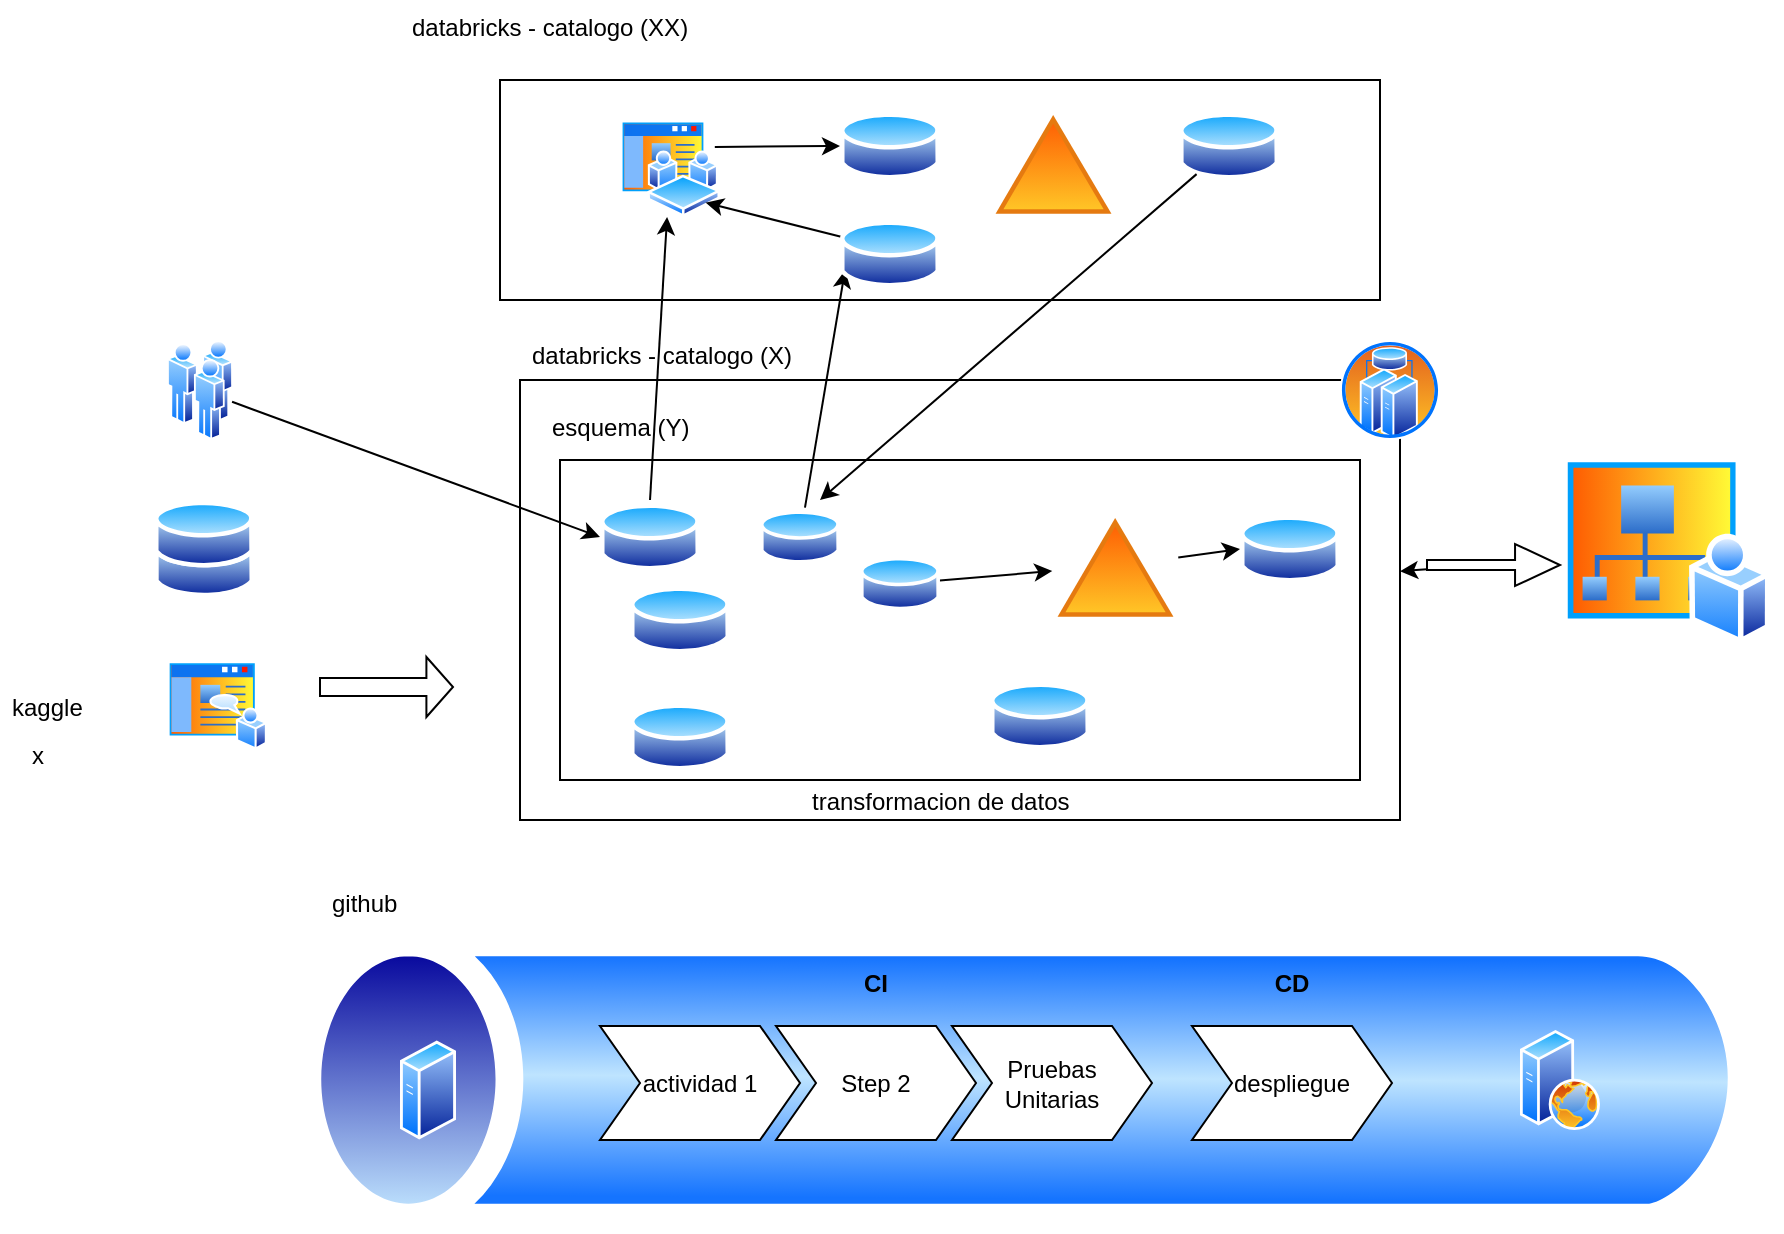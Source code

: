 <mxfile>
    <diagram id="m__nCDtYovAhVAAf8mj8" name="Page-1">
        <mxGraphModel dx="1936" dy="1652" grid="1" gridSize="10" guides="1" tooltips="1" connect="1" arrows="1" fold="1" page="1" pageScale="1" pageWidth="850" pageHeight="1100" math="0" shadow="0">
            <root>
                <mxCell id="0"/>
                <mxCell id="1" parent="0"/>
                <UserObject label="" treeRoot="1" id="48">
                    <mxCell style="whiteSpace=wrap;html=1;align=center;treeFolding=1;treeMoving=1;newEdgeStyle={&quot;edgeStyle&quot;:&quot;elbowEdgeStyle&quot;,&quot;startArrow&quot;:&quot;none&quot;,&quot;endArrow&quot;:&quot;none&quot;};" vertex="1" parent="1">
                        <mxGeometry x="230" y="-10" width="440" height="110" as="geometry"/>
                    </mxCell>
                </UserObject>
                <mxCell id="31" value="" style="image;aspect=fixed;perimeter=ellipsePerimeter;html=1;align=center;shadow=0;dashed=0;spacingTop=3;image=img/lib/active_directory/tunnel.svg;" parent="1" vertex="1">
                    <mxGeometry x="113.5" y="414.25" width="757.5" height="151.5" as="geometry"/>
                </mxCell>
                <UserObject label="" treeRoot="1" id="2">
                    <mxCell style="whiteSpace=wrap;html=1;align=center;treeFolding=1;treeMoving=1;newEdgeStyle={&quot;edgeStyle&quot;:&quot;elbowEdgeStyle&quot;,&quot;startArrow&quot;:&quot;none&quot;,&quot;endArrow&quot;:&quot;none&quot;};" parent="1" vertex="1">
                        <mxGeometry x="240" y="140" width="440" height="220" as="geometry"/>
                    </mxCell>
                </UserObject>
                <mxCell id="3" value="databricks - catalogo (X)" style="text;strokeColor=none;fillColor=none;align=left;verticalAlign=top;spacingLeft=4;spacingRight=4;overflow=hidden;rotatable=0;points=[[0,0.5],[1,0.5]];portConstraint=eastwest;whiteSpace=wrap;html=1;" parent="1" vertex="1">
                    <mxGeometry x="240" y="114" width="160" height="26" as="geometry"/>
                </mxCell>
                <mxCell id="4" value="esquema (Y)" style="text;strokeColor=none;fillColor=none;align=left;verticalAlign=top;spacingLeft=4;spacingRight=4;overflow=hidden;rotatable=0;points=[[0,0.5],[1,0.5]];portConstraint=eastwest;whiteSpace=wrap;html=1;" parent="1" vertex="1">
                    <mxGeometry x="250" y="150" width="160" height="26" as="geometry"/>
                </mxCell>
                <UserObject label="" treeRoot="1" id="5">
                    <mxCell style="whiteSpace=wrap;html=1;align=center;treeFolding=1;treeMoving=1;newEdgeStyle={&quot;edgeStyle&quot;:&quot;elbowEdgeStyle&quot;,&quot;startArrow&quot;:&quot;none&quot;,&quot;endArrow&quot;:&quot;none&quot;};" parent="1" vertex="1">
                        <mxGeometry x="260" y="180" width="400" height="160" as="geometry"/>
                    </mxCell>
                </UserObject>
                <mxCell id="7" value="github" style="text;strokeColor=none;fillColor=none;align=left;verticalAlign=top;spacingLeft=4;spacingRight=4;overflow=hidden;rotatable=0;points=[[0,0.5],[1,0.5]];portConstraint=eastwest;whiteSpace=wrap;html=1;" parent="1" vertex="1">
                    <mxGeometry x="140" y="388.25" width="50" height="26" as="geometry"/>
                </mxCell>
                <mxCell id="8" value="CI" style="swimlane;childLayout=stackLayout;horizontal=1;fillColor=none;horizontalStack=1;resizeParent=1;resizeParentMax=0;resizeLast=0;collapsible=0;strokeColor=none;stackBorder=10;stackSpacing=-12;resizable=1;align=center;points=[];whiteSpace=wrap;html=1;" parent="1" vertex="1">
                    <mxGeometry x="270" y="430" width="296" height="100" as="geometry"/>
                </mxCell>
                <mxCell id="9" value="actividad 1" style="shape=step;perimeter=stepPerimeter;fixedSize=1;points=[];whiteSpace=wrap;html=1;" parent="8" vertex="1">
                    <mxGeometry x="10" y="33" width="100" height="57" as="geometry"/>
                </mxCell>
                <mxCell id="10" value="Step 2" style="shape=step;perimeter=stepPerimeter;fixedSize=1;points=[];whiteSpace=wrap;html=1;" parent="8" vertex="1">
                    <mxGeometry x="98" y="33" width="100" height="57" as="geometry"/>
                </mxCell>
                <mxCell id="11" value="Pruebas &lt;br&gt;Unitarias" style="shape=step;perimeter=stepPerimeter;fixedSize=1;points=[];whiteSpace=wrap;html=1;" parent="8" vertex="1">
                    <mxGeometry x="186" y="33" width="100" height="57" as="geometry"/>
                </mxCell>
                <mxCell id="12" value="CD" style="swimlane;childLayout=stackLayout;horizontal=1;fillColor=none;horizontalStack=1;resizeParent=1;resizeParentMax=0;resizeLast=0;collapsible=0;strokeColor=none;stackBorder=10;stackSpacing=-12;resizable=1;align=center;points=[];whiteSpace=wrap;html=1;" parent="1" vertex="1">
                    <mxGeometry x="566" y="430" width="120" height="100" as="geometry"/>
                </mxCell>
                <mxCell id="14" value="despliegue" style="shape=step;perimeter=stepPerimeter;fixedSize=1;points=[];whiteSpace=wrap;html=1;" parent="12" vertex="1">
                    <mxGeometry x="10" y="33" width="100" height="57" as="geometry"/>
                </mxCell>
                <mxCell id="16" value="" style="image;aspect=fixed;perimeter=ellipsePerimeter;html=1;align=center;shadow=0;dashed=0;spacingTop=3;image=img/lib/active_directory/generic_server.svg;" parent="1" vertex="1">
                    <mxGeometry x="180" y="470" width="28.0" height="50" as="geometry"/>
                </mxCell>
                <mxCell id="17" value="" style="image;aspect=fixed;perimeter=ellipsePerimeter;html=1;align=center;shadow=0;dashed=0;spacingTop=3;image=img/lib/active_directory/web_server.svg;" parent="1" vertex="1">
                    <mxGeometry x="740" y="465" width="40" height="50" as="geometry"/>
                </mxCell>
                <mxCell id="19" value="" style="image;aspect=fixed;perimeter=ellipsePerimeter;html=1;align=center;shadow=0;dashed=0;spacingTop=3;image=img/lib/active_directory/cluster_server.svg;" parent="1" vertex="1">
                    <mxGeometry x="650" y="120" width="50" height="50" as="geometry"/>
                </mxCell>
                <mxCell id="20" value="" style="image;aspect=fixed;perimeter=ellipsePerimeter;html=1;align=center;shadow=0;dashed=0;spacingTop=3;image=img/lib/active_directory/databases.svg;" parent="1" vertex="1">
                    <mxGeometry x="57" y="200" width="50" height="49" as="geometry"/>
                </mxCell>
                <mxCell id="21" value="" style="image;aspect=fixed;perimeter=ellipsePerimeter;html=1;align=center;shadow=0;dashed=0;spacingTop=3;image=img/lib/active_directory/home_page.svg;" parent="1" vertex="1">
                    <mxGeometry x="63.5" y="280" width="50" height="45" as="geometry"/>
                </mxCell>
                <mxCell id="22" value="kaggle" style="text;strokeColor=none;fillColor=none;align=left;verticalAlign=top;spacingLeft=4;spacingRight=4;overflow=hidden;rotatable=0;points=[[0,0.5],[1,0.5]];portConstraint=eastwest;whiteSpace=wrap;html=1;" parent="1" vertex="1">
                    <mxGeometry x="-20" y="289.5" width="50" height="26" as="geometry"/>
                </mxCell>
                <mxCell id="23" value="x" style="text;strokeColor=none;fillColor=none;align=left;verticalAlign=top;spacingLeft=4;spacingRight=4;overflow=hidden;rotatable=0;points=[[0,0.5],[1,0.5]];portConstraint=eastwest;whiteSpace=wrap;html=1;" parent="1" vertex="1">
                    <mxGeometry x="-10" y="314" width="50" height="26" as="geometry"/>
                </mxCell>
                <mxCell id="47" style="edgeStyle=none;html=1;exitX=0.5;exitY=0;exitDx=0;exitDy=0;" edge="1" parent="1" source="24" target="45">
                    <mxGeometry relative="1" as="geometry"/>
                </mxCell>
                <mxCell id="24" value="" style="image;aspect=fixed;perimeter=ellipsePerimeter;html=1;align=center;shadow=0;dashed=0;spacingTop=3;image=img/lib/active_directory/database.svg;" parent="1" vertex="1">
                    <mxGeometry x="280" y="200" width="50" height="37" as="geometry"/>
                </mxCell>
                <mxCell id="25" value="" style="image;aspect=fixed;perimeter=ellipsePerimeter;html=1;align=center;shadow=0;dashed=0;spacingTop=3;image=img/lib/active_directory/database.svg;" parent="1" vertex="1">
                    <mxGeometry x="295" y="241.5" width="50" height="37" as="geometry"/>
                </mxCell>
                <mxCell id="26" value="" style="image;aspect=fixed;perimeter=ellipsePerimeter;html=1;align=center;shadow=0;dashed=0;spacingTop=3;image=img/lib/active_directory/database.svg;" parent="1" vertex="1">
                    <mxGeometry x="295" y="300" width="50" height="37" as="geometry"/>
                </mxCell>
                <mxCell id="41" style="edgeStyle=none;html=1;" parent="1" source="27" target="38" edge="1">
                    <mxGeometry relative="1" as="geometry"/>
                </mxCell>
                <mxCell id="27" value="" style="image;aspect=fixed;perimeter=ellipsePerimeter;html=1;align=center;shadow=0;dashed=0;spacingTop=3;image=img/lib/active_directory/database.svg;" parent="1" vertex="1">
                    <mxGeometry x="410" y="227" width="40" height="29.6" as="geometry"/>
                </mxCell>
                <mxCell id="28" value="" style="image;aspect=fixed;perimeter=ellipsePerimeter;html=1;align=center;shadow=0;dashed=0;spacingTop=3;image=img/lib/active_directory/database.svg;" parent="1" vertex="1">
                    <mxGeometry x="600" y="206" width="50" height="37" as="geometry"/>
                </mxCell>
                <mxCell id="29" value="" style="image;aspect=fixed;perimeter=ellipsePerimeter;html=1;align=center;shadow=0;dashed=0;spacingTop=3;image=img/lib/active_directory/database.svg;" parent="1" vertex="1">
                    <mxGeometry x="475" y="289.5" width="50" height="37" as="geometry"/>
                </mxCell>
                <mxCell id="30" value="" style="image;aspect=fixed;perimeter=ellipsePerimeter;html=1;align=center;shadow=0;dashed=0;spacingTop=3;image=img/lib/active_directory/my_sites.svg;" parent="1" vertex="1">
                    <mxGeometry x="760" y="177" width="105.56" height="95" as="geometry"/>
                </mxCell>
                <mxCell id="32" value="" style="shape=singleArrow;whiteSpace=wrap;html=1;" parent="1" vertex="1">
                    <mxGeometry x="140" y="278.5" width="66.5" height="30" as="geometry"/>
                </mxCell>
                <mxCell id="34" value="" style="edgeStyle=none;html=1;" parent="1" source="33" target="2" edge="1">
                    <mxGeometry relative="1" as="geometry"/>
                </mxCell>
                <mxCell id="33" value="" style="shape=singleArrow;whiteSpace=wrap;html=1;arrowWidth=0.238;arrowSize=0.338;" parent="1" vertex="1">
                    <mxGeometry x="693.5" y="222" width="66.5" height="21" as="geometry"/>
                </mxCell>
                <mxCell id="36" value="transformacion de datos&amp;nbsp;" style="text;strokeColor=none;fillColor=none;align=left;verticalAlign=top;spacingLeft=4;spacingRight=4;overflow=hidden;rotatable=0;points=[[0,0.5],[1,0.5]];portConstraint=eastwest;whiteSpace=wrap;html=1;" parent="1" vertex="1">
                    <mxGeometry x="380" y="337" width="160" height="26" as="geometry"/>
                </mxCell>
                <mxCell id="40" style="edgeStyle=none;html=1;entryX=0;entryY=0.5;entryDx=0;entryDy=0;" parent="1" source="38" target="28" edge="1">
                    <mxGeometry relative="1" as="geometry"/>
                </mxCell>
                <mxCell id="38" value="" style="image;aspect=fixed;perimeter=ellipsePerimeter;html=1;align=center;shadow=0;dashed=0;spacingTop=3;image=img/lib/active_directory/windows_domain.svg;" parent="1" vertex="1">
                    <mxGeometry x="506" y="206" width="63.53" height="54" as="geometry"/>
                </mxCell>
                <mxCell id="46" style="edgeStyle=none;html=1;entryX=0;entryY=0.5;entryDx=0;entryDy=0;" edge="1" parent="1" source="42" target="24">
                    <mxGeometry relative="1" as="geometry"/>
                </mxCell>
                <mxCell id="42" value="" style="image;aspect=fixed;perimeter=ellipsePerimeter;html=1;align=center;shadow=0;dashed=0;spacingTop=3;image=img/lib/active_directory/users.svg;" vertex="1" parent="1">
                    <mxGeometry x="63.5" y="120" width="33" height="50" as="geometry"/>
                </mxCell>
                <mxCell id="50" style="edgeStyle=none;html=1;exitX=1;exitY=0.25;exitDx=0;exitDy=0;entryX=0;entryY=0.5;entryDx=0;entryDy=0;" edge="1" parent="1" source="45" target="49">
                    <mxGeometry relative="1" as="geometry"/>
                </mxCell>
                <mxCell id="45" value="" style="image;aspect=fixed;perimeter=ellipsePerimeter;html=1;align=center;shadow=0;dashed=0;spacingTop=3;image=img/lib/active_directory/workspace_site.svg;" vertex="1" parent="1">
                    <mxGeometry x="290" y="10" width="50" height="48.5" as="geometry"/>
                </mxCell>
                <mxCell id="49" value="" style="image;aspect=fixed;perimeter=ellipsePerimeter;html=1;align=center;shadow=0;dashed=0;spacingTop=3;image=img/lib/active_directory/database.svg;" vertex="1" parent="1">
                    <mxGeometry x="400" y="4.5" width="50" height="37" as="geometry"/>
                </mxCell>
                <mxCell id="51" value="databricks - catalogo (XX)" style="text;strokeColor=none;fillColor=none;align=left;verticalAlign=top;spacingLeft=4;spacingRight=4;overflow=hidden;rotatable=0;points=[[0,0.5],[1,0.5]];portConstraint=eastwest;whiteSpace=wrap;html=1;" vertex="1" parent="1">
                    <mxGeometry x="180" y="-50" width="160" height="26" as="geometry"/>
                </mxCell>
                <mxCell id="52" value="" style="image;aspect=fixed;perimeter=ellipsePerimeter;html=1;align=center;shadow=0;dashed=0;spacingTop=3;image=img/lib/active_directory/windows_domain.svg;" vertex="1" parent="1">
                    <mxGeometry x="475" y="4.5" width="63.53" height="54" as="geometry"/>
                </mxCell>
                <mxCell id="53" value="" style="image;aspect=fixed;perimeter=ellipsePerimeter;html=1;align=center;shadow=0;dashed=0;spacingTop=3;image=img/lib/active_directory/database.svg;" vertex="1" parent="1">
                    <mxGeometry x="569.53" y="4.5" width="50" height="37" as="geometry"/>
                </mxCell>
                <mxCell id="54" style="edgeStyle=none;html=1;entryX=0.325;entryY=0.125;entryDx=0;entryDy=0;entryPerimeter=0;" edge="1" parent="1" source="53" target="5">
                    <mxGeometry relative="1" as="geometry"/>
                </mxCell>
                <mxCell id="57" style="edgeStyle=none;html=1;entryX=0;entryY=0.75;entryDx=0;entryDy=0;" edge="1" parent="1" source="55" target="56">
                    <mxGeometry relative="1" as="geometry"/>
                </mxCell>
                <mxCell id="55" value="" style="image;aspect=fixed;perimeter=ellipsePerimeter;html=1;align=center;shadow=0;dashed=0;spacingTop=3;image=img/lib/active_directory/database.svg;" vertex="1" parent="1">
                    <mxGeometry x="360" y="203.7" width="40" height="29.6" as="geometry"/>
                </mxCell>
                <mxCell id="58" style="edgeStyle=none;html=1;exitX=0;exitY=0.25;exitDx=0;exitDy=0;entryX=1;entryY=1;entryDx=0;entryDy=0;" edge="1" parent="1" source="56" target="45">
                    <mxGeometry relative="1" as="geometry"/>
                </mxCell>
                <mxCell id="56" value="" style="image;aspect=fixed;perimeter=ellipsePerimeter;html=1;align=center;shadow=0;dashed=0;spacingTop=3;image=img/lib/active_directory/database.svg;" vertex="1" parent="1">
                    <mxGeometry x="400" y="58.5" width="50" height="37" as="geometry"/>
                </mxCell>
            </root>
        </mxGraphModel>
    </diagram>
</mxfile>